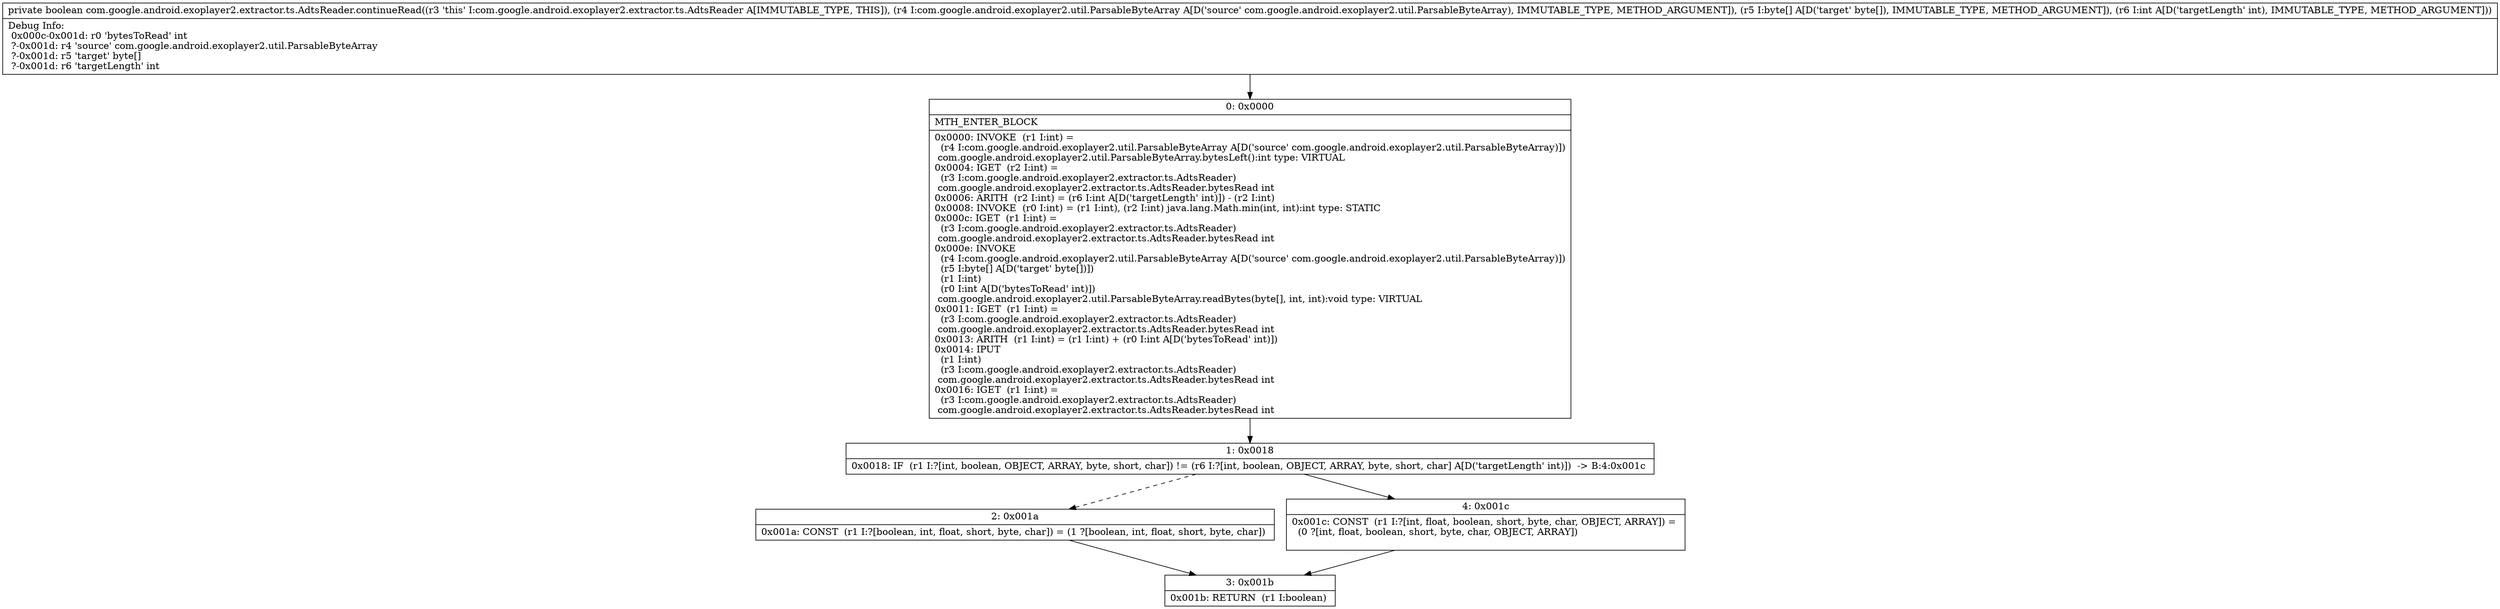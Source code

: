 digraph "CFG forcom.google.android.exoplayer2.extractor.ts.AdtsReader.continueRead(Lcom\/google\/android\/exoplayer2\/util\/ParsableByteArray;[BI)Z" {
Node_0 [shape=record,label="{0\:\ 0x0000|MTH_ENTER_BLOCK\l|0x0000: INVOKE  (r1 I:int) = \l  (r4 I:com.google.android.exoplayer2.util.ParsableByteArray A[D('source' com.google.android.exoplayer2.util.ParsableByteArray)])\l com.google.android.exoplayer2.util.ParsableByteArray.bytesLeft():int type: VIRTUAL \l0x0004: IGET  (r2 I:int) = \l  (r3 I:com.google.android.exoplayer2.extractor.ts.AdtsReader)\l com.google.android.exoplayer2.extractor.ts.AdtsReader.bytesRead int \l0x0006: ARITH  (r2 I:int) = (r6 I:int A[D('targetLength' int)]) \- (r2 I:int) \l0x0008: INVOKE  (r0 I:int) = (r1 I:int), (r2 I:int) java.lang.Math.min(int, int):int type: STATIC \l0x000c: IGET  (r1 I:int) = \l  (r3 I:com.google.android.exoplayer2.extractor.ts.AdtsReader)\l com.google.android.exoplayer2.extractor.ts.AdtsReader.bytesRead int \l0x000e: INVOKE  \l  (r4 I:com.google.android.exoplayer2.util.ParsableByteArray A[D('source' com.google.android.exoplayer2.util.ParsableByteArray)])\l  (r5 I:byte[] A[D('target' byte[])])\l  (r1 I:int)\l  (r0 I:int A[D('bytesToRead' int)])\l com.google.android.exoplayer2.util.ParsableByteArray.readBytes(byte[], int, int):void type: VIRTUAL \l0x0011: IGET  (r1 I:int) = \l  (r3 I:com.google.android.exoplayer2.extractor.ts.AdtsReader)\l com.google.android.exoplayer2.extractor.ts.AdtsReader.bytesRead int \l0x0013: ARITH  (r1 I:int) = (r1 I:int) + (r0 I:int A[D('bytesToRead' int)]) \l0x0014: IPUT  \l  (r1 I:int)\l  (r3 I:com.google.android.exoplayer2.extractor.ts.AdtsReader)\l com.google.android.exoplayer2.extractor.ts.AdtsReader.bytesRead int \l0x0016: IGET  (r1 I:int) = \l  (r3 I:com.google.android.exoplayer2.extractor.ts.AdtsReader)\l com.google.android.exoplayer2.extractor.ts.AdtsReader.bytesRead int \l}"];
Node_1 [shape=record,label="{1\:\ 0x0018|0x0018: IF  (r1 I:?[int, boolean, OBJECT, ARRAY, byte, short, char]) != (r6 I:?[int, boolean, OBJECT, ARRAY, byte, short, char] A[D('targetLength' int)])  \-\> B:4:0x001c \l}"];
Node_2 [shape=record,label="{2\:\ 0x001a|0x001a: CONST  (r1 I:?[boolean, int, float, short, byte, char]) = (1 ?[boolean, int, float, short, byte, char]) \l}"];
Node_3 [shape=record,label="{3\:\ 0x001b|0x001b: RETURN  (r1 I:boolean) \l}"];
Node_4 [shape=record,label="{4\:\ 0x001c|0x001c: CONST  (r1 I:?[int, float, boolean, short, byte, char, OBJECT, ARRAY]) = \l  (0 ?[int, float, boolean, short, byte, char, OBJECT, ARRAY])\l \l}"];
MethodNode[shape=record,label="{private boolean com.google.android.exoplayer2.extractor.ts.AdtsReader.continueRead((r3 'this' I:com.google.android.exoplayer2.extractor.ts.AdtsReader A[IMMUTABLE_TYPE, THIS]), (r4 I:com.google.android.exoplayer2.util.ParsableByteArray A[D('source' com.google.android.exoplayer2.util.ParsableByteArray), IMMUTABLE_TYPE, METHOD_ARGUMENT]), (r5 I:byte[] A[D('target' byte[]), IMMUTABLE_TYPE, METHOD_ARGUMENT]), (r6 I:int A[D('targetLength' int), IMMUTABLE_TYPE, METHOD_ARGUMENT]))  | Debug Info:\l  0x000c\-0x001d: r0 'bytesToRead' int\l  ?\-0x001d: r4 'source' com.google.android.exoplayer2.util.ParsableByteArray\l  ?\-0x001d: r5 'target' byte[]\l  ?\-0x001d: r6 'targetLength' int\l}"];
MethodNode -> Node_0;
Node_0 -> Node_1;
Node_1 -> Node_2[style=dashed];
Node_1 -> Node_4;
Node_2 -> Node_3;
Node_4 -> Node_3;
}

